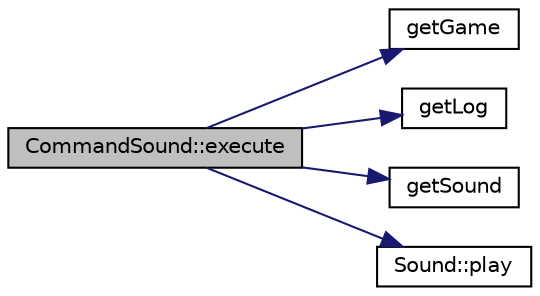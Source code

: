 digraph "CommandSound::execute"
{
 // INTERACTIVE_SVG=YES
  edge [fontname="Helvetica",fontsize="10",labelfontname="Helvetica",labelfontsize="10"];
  node [fontname="Helvetica",fontsize="10",shape=record];
  rankdir="LR";
  Node1 [label="CommandSound::execute",height=0.2,width=0.4,color="black", fillcolor="grey75", style="filled" fontcolor="black"];
  Node1 -> Node2 [color="midnightblue",fontsize="10",style="solid",fontname="Helvetica"];
  Node2 [label="getGame",height=0.2,width=0.4,color="black", fillcolor="white", style="filled",URL="$_game_8h.html#a37da78d5bcf85296a978f23c73c49320"];
  Node1 -> Node3 [color="midnightblue",fontsize="10",style="solid",fontname="Helvetica"];
  Node3 [label="getLog",height=0.2,width=0.4,color="black", fillcolor="white", style="filled",URL="$_log_8h.html#aa2f604b13755d77658307017af86624a"];
  Node1 -> Node4 [color="midnightblue",fontsize="10",style="solid",fontname="Helvetica"];
  Node4 [label="getSound",height=0.2,width=0.4,color="black", fillcolor="white", style="filled",URL="$_sound_8h.html#a0aafbf3a7424dbaa94d85640abc6c25e"];
  Node1 -> Node5 [color="midnightblue",fontsize="10",style="solid",fontname="Helvetica"];
  Node5 [label="Sound::play",height=0.2,width=0.4,color="black", fillcolor="white", style="filled",URL="$class_sound.html#af228b0cabcb34be975b043ce4da2628d",tooltip="Play sound source. "];
}
